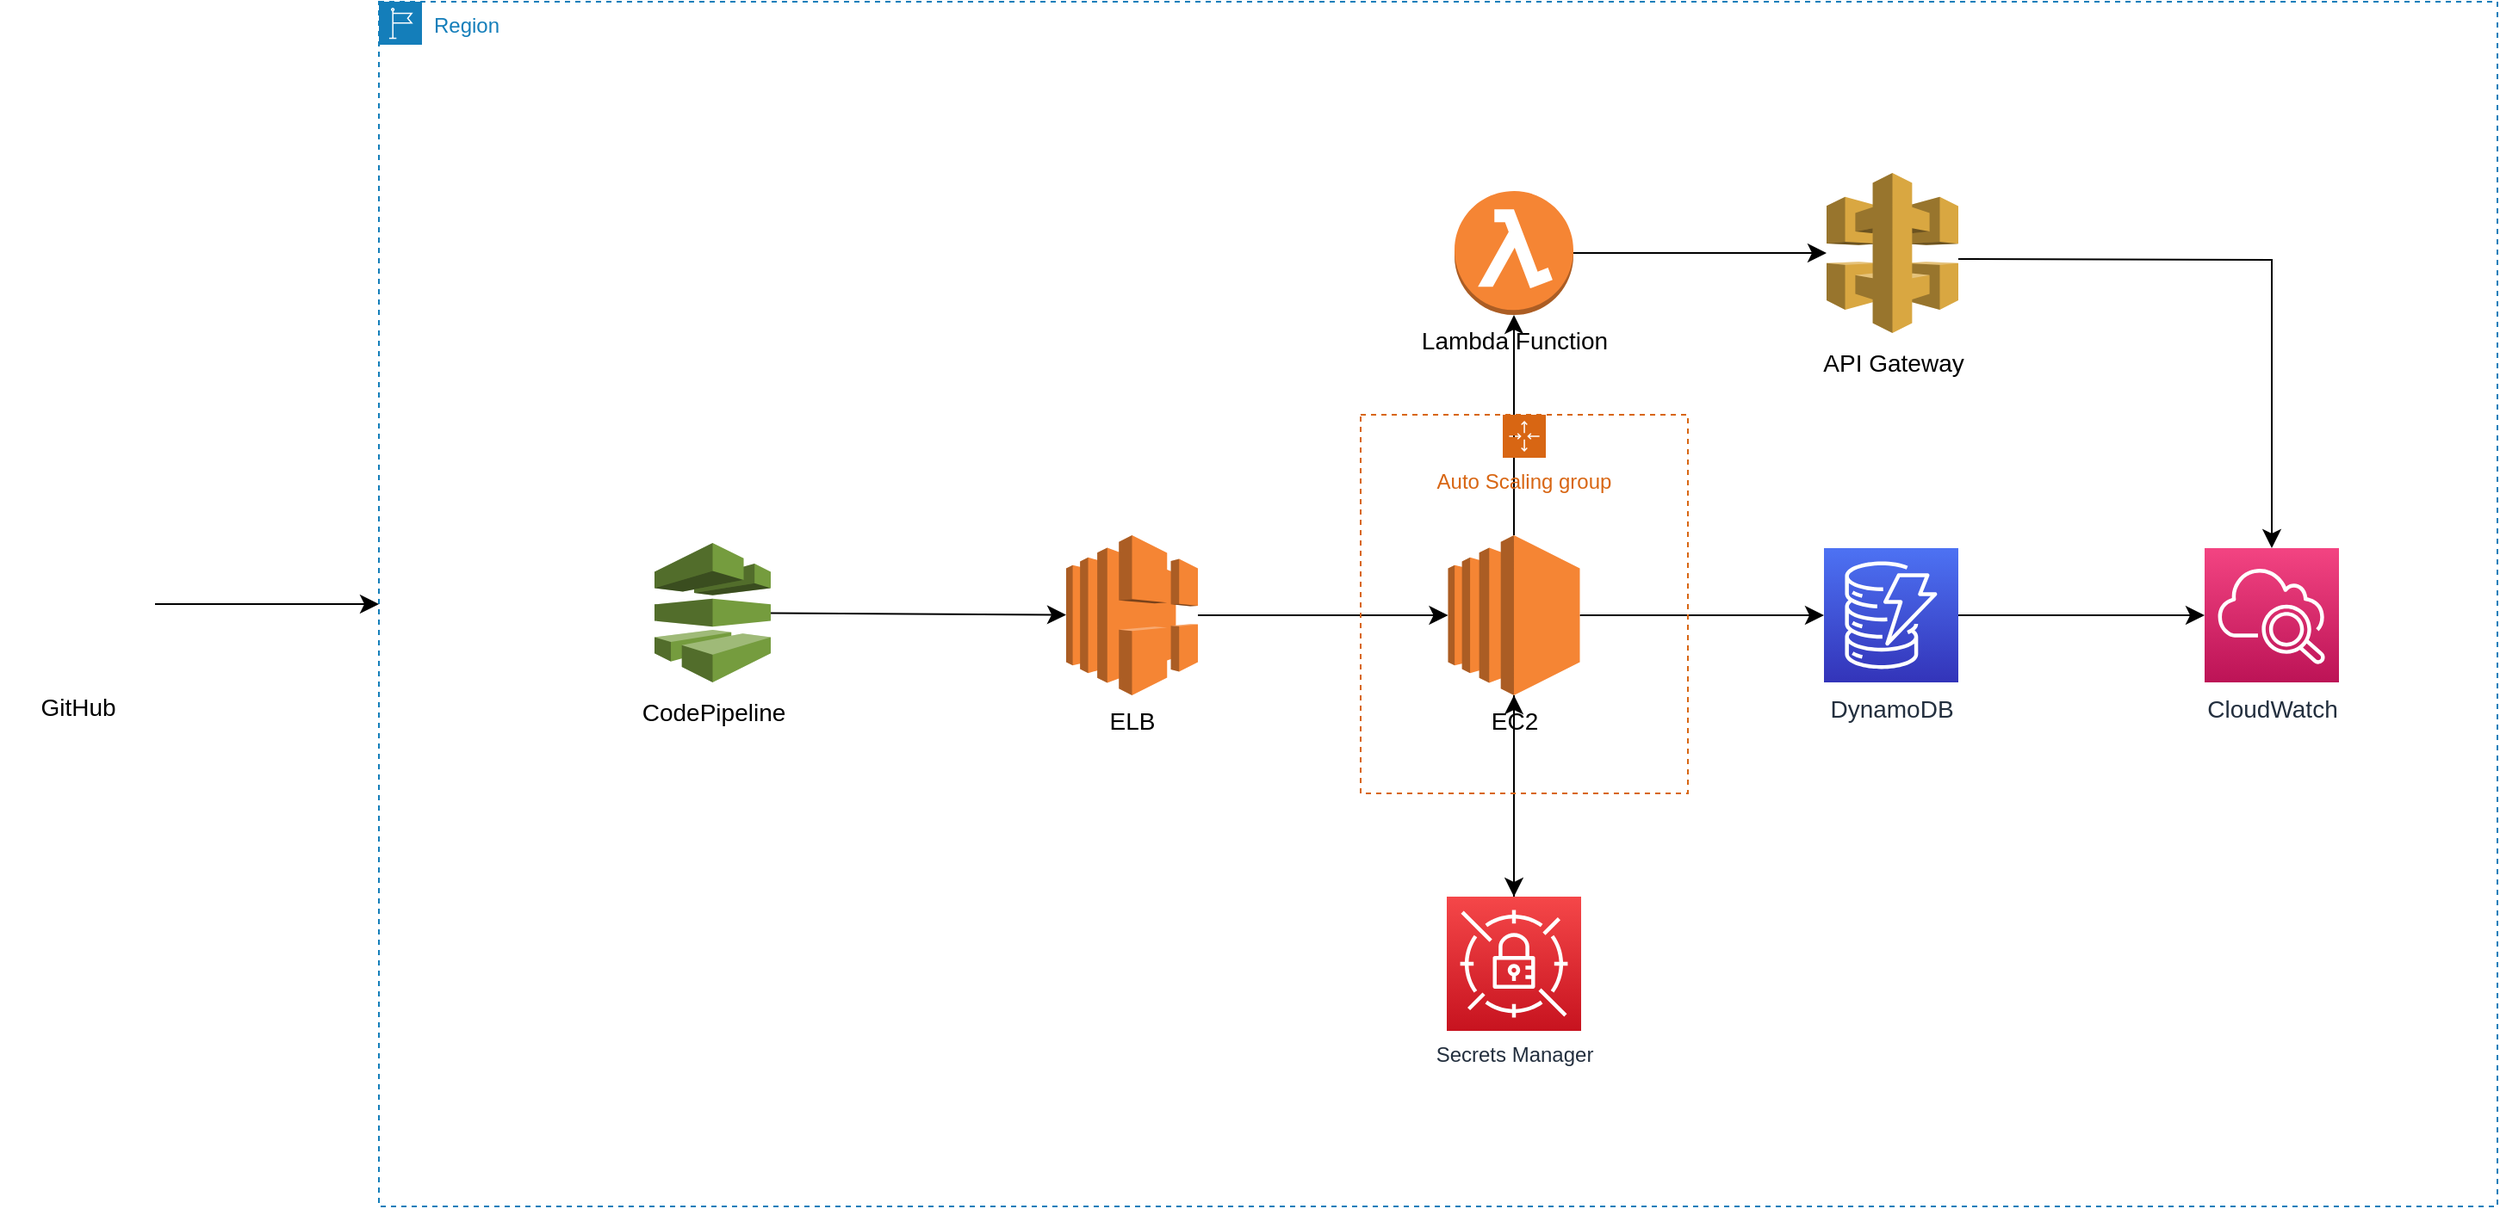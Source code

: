 <mxfile version="21.0.6" type="github">
  <diagram name="Page-1" id="pJ5dkr3fJvYHICoJxLEp">
    <mxGraphModel dx="1632" dy="1398" grid="1" gridSize="10" guides="1" tooltips="1" connect="1" arrows="1" fold="1" page="1" pageScale="1" pageWidth="850" pageHeight="1100" math="0" shadow="0">
      <root>
        <mxCell id="0" />
        <mxCell id="1" parent="0" />
        <mxCell id="liZ0aCMdzfr0tDYxdN_o-2" value="Region" style="points=[[0,0],[0.25,0],[0.5,0],[0.75,0],[1,0],[1,0.25],[1,0.5],[1,0.75],[1,1],[0.75,1],[0.5,1],[0.25,1],[0,1],[0,0.75],[0,0.5],[0,0.25]];outlineConnect=0;gradientColor=none;html=1;whiteSpace=wrap;fontSize=12;fontStyle=0;container=1;pointerEvents=0;collapsible=0;recursiveResize=0;shape=mxgraph.aws4.group;grIcon=mxgraph.aws4.group_region;strokeColor=#147EBA;fillColor=none;verticalAlign=top;align=left;spacingLeft=30;fontColor=#147EBA;dashed=1;" vertex="1" parent="1">
          <mxGeometry x="280" y="180" width="1230" height="700" as="geometry" />
        </mxCell>
        <mxCell id="liZ0aCMdzfr0tDYxdN_o-14" style="edgeStyle=none;curved=1;rounded=0;orthogonalLoop=1;jettySize=auto;html=1;fontSize=12;startSize=8;endSize=8;" edge="1" parent="liZ0aCMdzfr0tDYxdN_o-2" source="liZ0aCMdzfr0tDYxdN_o-3" target="liZ0aCMdzfr0tDYxdN_o-5">
          <mxGeometry relative="1" as="geometry" />
        </mxCell>
        <mxCell id="liZ0aCMdzfr0tDYxdN_o-25" style="edgeStyle=none;curved=1;rounded=0;orthogonalLoop=1;jettySize=auto;html=1;fontSize=12;startSize=8;endSize=8;" edge="1" parent="liZ0aCMdzfr0tDYxdN_o-2" source="liZ0aCMdzfr0tDYxdN_o-3" target="liZ0aCMdzfr0tDYxdN_o-24">
          <mxGeometry relative="1" as="geometry" />
        </mxCell>
        <mxCell id="liZ0aCMdzfr0tDYxdN_o-35" style="edgeStyle=none;curved=1;rounded=0;orthogonalLoop=1;jettySize=auto;html=1;fontSize=12;startSize=8;endSize=8;" edge="1" parent="liZ0aCMdzfr0tDYxdN_o-2" source="liZ0aCMdzfr0tDYxdN_o-3" target="liZ0aCMdzfr0tDYxdN_o-33">
          <mxGeometry relative="1" as="geometry" />
        </mxCell>
        <mxCell id="liZ0aCMdzfr0tDYxdN_o-3" value="&lt;font style=&quot;font-size: 14px;&quot;&gt;EC2&lt;/font&gt;" style="outlineConnect=0;dashed=0;verticalLabelPosition=bottom;verticalAlign=top;align=center;html=1;shape=mxgraph.aws3.ec2;fillColor=#F58534;gradientColor=none;" vertex="1" parent="liZ0aCMdzfr0tDYxdN_o-2">
          <mxGeometry x="620.75" y="310" width="76.5" height="93" as="geometry" />
        </mxCell>
        <mxCell id="liZ0aCMdzfr0tDYxdN_o-16" style="edgeStyle=none;curved=1;rounded=0;orthogonalLoop=1;jettySize=auto;html=1;fontSize=12;startSize=8;endSize=8;" edge="1" parent="liZ0aCMdzfr0tDYxdN_o-2" source="liZ0aCMdzfr0tDYxdN_o-6" target="liZ0aCMdzfr0tDYxdN_o-3">
          <mxGeometry relative="1" as="geometry" />
        </mxCell>
        <mxCell id="liZ0aCMdzfr0tDYxdN_o-6" value="&lt;font style=&quot;font-size: 14px;&quot;&gt;ELB&lt;/font&gt;" style="outlineConnect=0;dashed=0;verticalLabelPosition=bottom;verticalAlign=top;align=center;html=1;shape=mxgraph.aws3.elastic_load_balancing;fillColor=#F58534;gradientColor=none;" vertex="1" parent="liZ0aCMdzfr0tDYxdN_o-2">
          <mxGeometry x="399" y="310" width="76.5" height="93" as="geometry" />
        </mxCell>
        <mxCell id="liZ0aCMdzfr0tDYxdN_o-37" style="edgeStyle=none;curved=1;rounded=0;orthogonalLoop=1;jettySize=auto;html=1;entryX=0;entryY=0.5;entryDx=0;entryDy=0;entryPerimeter=0;fontSize=12;startSize=8;endSize=8;" edge="1" parent="liZ0aCMdzfr0tDYxdN_o-2" source="liZ0aCMdzfr0tDYxdN_o-5" target="liZ0aCMdzfr0tDYxdN_o-36">
          <mxGeometry relative="1" as="geometry" />
        </mxCell>
        <mxCell id="liZ0aCMdzfr0tDYxdN_o-5" value="&lt;font style=&quot;font-size: 14px;&quot;&gt;DynamoDB&lt;/font&gt;" style="sketch=0;points=[[0,0,0],[0.25,0,0],[0.5,0,0],[0.75,0,0],[1,0,0],[0,1,0],[0.25,1,0],[0.5,1,0],[0.75,1,0],[1,1,0],[0,0.25,0],[0,0.5,0],[0,0.75,0],[1,0.25,0],[1,0.5,0],[1,0.75,0]];outlineConnect=0;fontColor=#232F3E;gradientColor=#4D72F3;gradientDirection=north;fillColor=#3334B9;strokeColor=#ffffff;dashed=0;verticalLabelPosition=bottom;verticalAlign=top;align=center;html=1;fontSize=12;fontStyle=0;aspect=fixed;shape=mxgraph.aws4.resourceIcon;resIcon=mxgraph.aws4.dynamodb;" vertex="1" parent="liZ0aCMdzfr0tDYxdN_o-2">
          <mxGeometry x="839" y="317.5" width="78" height="78" as="geometry" />
        </mxCell>
        <mxCell id="liZ0aCMdzfr0tDYxdN_o-26" style="edgeStyle=none;curved=1;rounded=0;orthogonalLoop=1;jettySize=auto;html=1;fontSize=12;startSize=8;endSize=8;" edge="1" parent="liZ0aCMdzfr0tDYxdN_o-2" source="liZ0aCMdzfr0tDYxdN_o-23" target="liZ0aCMdzfr0tDYxdN_o-6">
          <mxGeometry relative="1" as="geometry" />
        </mxCell>
        <mxCell id="liZ0aCMdzfr0tDYxdN_o-23" value="&lt;font style=&quot;font-size: 14px;&quot;&gt;CodePipeline&lt;/font&gt;" style="outlineConnect=0;dashed=0;verticalLabelPosition=bottom;verticalAlign=top;align=center;html=1;shape=mxgraph.aws3.codepipeline;fillColor=#759C3E;gradientColor=none;fontSize=16;" vertex="1" parent="liZ0aCMdzfr0tDYxdN_o-2">
          <mxGeometry x="160" y="314.5" width="67.5" height="81" as="geometry" />
        </mxCell>
        <mxCell id="liZ0aCMdzfr0tDYxdN_o-28" style="edgeStyle=none;curved=1;rounded=0;orthogonalLoop=1;jettySize=auto;html=1;fontSize=12;startSize=8;endSize=8;" edge="1" parent="liZ0aCMdzfr0tDYxdN_o-2" source="liZ0aCMdzfr0tDYxdN_o-24" target="liZ0aCMdzfr0tDYxdN_o-27">
          <mxGeometry relative="1" as="geometry" />
        </mxCell>
        <mxCell id="liZ0aCMdzfr0tDYxdN_o-24" value="&lt;font style=&quot;font-size: 14px;&quot;&gt;Lambda Function&lt;/font&gt;" style="outlineConnect=0;dashed=0;verticalLabelPosition=bottom;verticalAlign=top;align=center;html=1;shape=mxgraph.aws3.lambda_function;fillColor=#F58534;gradientColor=none;" vertex="1" parent="liZ0aCMdzfr0tDYxdN_o-2">
          <mxGeometry x="624.5" y="110" width="69" height="72" as="geometry" />
        </mxCell>
        <mxCell id="liZ0aCMdzfr0tDYxdN_o-27" value="&lt;font style=&quot;font-size: 14px;&quot;&gt;API Gateway&lt;/font&gt;" style="outlineConnect=0;dashed=0;verticalLabelPosition=bottom;verticalAlign=top;align=center;html=1;shape=mxgraph.aws3.api_gateway;fillColor=#D9A741;gradientColor=none;fontSize=16;" vertex="1" parent="liZ0aCMdzfr0tDYxdN_o-2">
          <mxGeometry x="840.5" y="99.5" width="76.5" height="93" as="geometry" />
        </mxCell>
        <mxCell id="liZ0aCMdzfr0tDYxdN_o-34" style="edgeStyle=none;curved=1;rounded=0;orthogonalLoop=1;jettySize=auto;html=1;fontSize=12;startSize=8;endSize=8;" edge="1" parent="liZ0aCMdzfr0tDYxdN_o-2" source="liZ0aCMdzfr0tDYxdN_o-33" target="liZ0aCMdzfr0tDYxdN_o-3">
          <mxGeometry relative="1" as="geometry" />
        </mxCell>
        <mxCell id="liZ0aCMdzfr0tDYxdN_o-33" value="Secrets Manager" style="sketch=0;points=[[0,0,0],[0.25,0,0],[0.5,0,0],[0.75,0,0],[1,0,0],[0,1,0],[0.25,1,0],[0.5,1,0],[0.75,1,0],[1,1,0],[0,0.25,0],[0,0.5,0],[0,0.75,0],[1,0.25,0],[1,0.5,0],[1,0.75,0]];outlineConnect=0;fontColor=#232F3E;gradientColor=#F54749;gradientDirection=north;fillColor=#C7131F;strokeColor=#ffffff;dashed=0;verticalLabelPosition=bottom;verticalAlign=top;align=center;html=1;fontSize=12;fontStyle=0;aspect=fixed;shape=mxgraph.aws4.resourceIcon;resIcon=mxgraph.aws4.secrets_manager;" vertex="1" parent="liZ0aCMdzfr0tDYxdN_o-2">
          <mxGeometry x="620" y="520" width="78" height="78" as="geometry" />
        </mxCell>
        <mxCell id="liZ0aCMdzfr0tDYxdN_o-36" value="&lt;font style=&quot;font-size: 14px;&quot;&gt;CloudWatch&lt;/font&gt;" style="sketch=0;points=[[0,0,0],[0.25,0,0],[0.5,0,0],[0.75,0,0],[1,0,0],[0,1,0],[0.25,1,0],[0.5,1,0],[0.75,1,0],[1,1,0],[0,0.25,0],[0,0.5,0],[0,0.75,0],[1,0.25,0],[1,0.5,0],[1,0.75,0]];points=[[0,0,0],[0.25,0,0],[0.5,0,0],[0.75,0,0],[1,0,0],[0,1,0],[0.25,1,0],[0.5,1,0],[0.75,1,0],[1,1,0],[0,0.25,0],[0,0.5,0],[0,0.75,0],[1,0.25,0],[1,0.5,0],[1,0.75,0]];outlineConnect=0;fontColor=#232F3E;gradientColor=#F34482;gradientDirection=north;fillColor=#BC1356;strokeColor=#ffffff;dashed=0;verticalLabelPosition=bottom;verticalAlign=top;align=center;html=1;fontSize=12;fontStyle=0;aspect=fixed;shape=mxgraph.aws4.resourceIcon;resIcon=mxgraph.aws4.cloudwatch_2;" vertex="1" parent="liZ0aCMdzfr0tDYxdN_o-2">
          <mxGeometry x="1060" y="317.5" width="78" height="78" as="geometry" />
        </mxCell>
        <mxCell id="liZ0aCMdzfr0tDYxdN_o-47" value="" style="endArrow=classic;html=1;rounded=0;fontSize=12;startSize=8;endSize=8;edgeStyle=orthogonalEdgeStyle;entryX=0.5;entryY=0;entryDx=0;entryDy=0;entryPerimeter=0;" edge="1" parent="liZ0aCMdzfr0tDYxdN_o-2" target="liZ0aCMdzfr0tDYxdN_o-36">
          <mxGeometry width="50" height="50" relative="1" as="geometry">
            <mxPoint x="917" y="149.5" as="sourcePoint" />
            <mxPoint x="967" y="99.5" as="targetPoint" />
          </mxGeometry>
        </mxCell>
        <mxCell id="liZ0aCMdzfr0tDYxdN_o-51" value="Auto Scaling group" style="points=[[0,0],[0.25,0],[0.5,0],[0.75,0],[1,0],[1,0.25],[1,0.5],[1,0.75],[1,1],[0.75,1],[0.5,1],[0.25,1],[0,1],[0,0.75],[0,0.5],[0,0.25]];outlineConnect=0;gradientColor=none;html=1;whiteSpace=wrap;fontSize=12;fontStyle=0;container=1;pointerEvents=0;collapsible=0;recursiveResize=0;shape=mxgraph.aws4.groupCenter;grIcon=mxgraph.aws4.group_auto_scaling_group;grStroke=1;strokeColor=#D86613;fillColor=none;verticalAlign=top;align=center;fontColor=#D86613;dashed=1;spacingTop=25;" vertex="1" parent="liZ0aCMdzfr0tDYxdN_o-2">
          <mxGeometry x="570" y="240" width="190" height="220" as="geometry" />
        </mxCell>
        <mxCell id="liZ0aCMdzfr0tDYxdN_o-20" style="edgeStyle=none;curved=1;rounded=0;orthogonalLoop=1;jettySize=auto;html=1;entryX=0;entryY=0.5;entryDx=0;entryDy=0;fontSize=12;startSize=8;endSize=8;" edge="1" parent="1" source="liZ0aCMdzfr0tDYxdN_o-9" target="liZ0aCMdzfr0tDYxdN_o-2">
          <mxGeometry relative="1" as="geometry" />
        </mxCell>
        <mxCell id="liZ0aCMdzfr0tDYxdN_o-9" value="&lt;font style=&quot;font-size: 14px;&quot;&gt;GitHub&lt;/font&gt;" style="shape=image;html=1;verticalAlign=top;verticalLabelPosition=bottom;labelBackgroundColor=#ffffff;imageAspect=0;aspect=fixed;image=https://cdn4.iconfinder.com/data/icons/ionicons/512/icon-social-github-128.png" vertex="1" parent="1">
          <mxGeometry x="60" y="485" width="90" height="90" as="geometry" />
        </mxCell>
      </root>
    </mxGraphModel>
  </diagram>
</mxfile>
